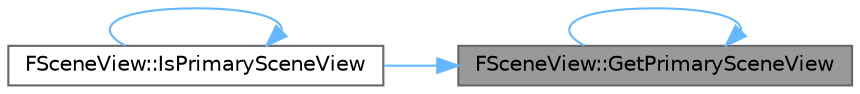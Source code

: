 digraph "FSceneView::GetPrimarySceneView"
{
 // INTERACTIVE_SVG=YES
 // LATEX_PDF_SIZE
  bgcolor="transparent";
  edge [fontname=Helvetica,fontsize=10,labelfontname=Helvetica,labelfontsize=10];
  node [fontname=Helvetica,fontsize=10,shape=box,height=0.2,width=0.4];
  rankdir="RL";
  Node1 [id="Node000001",label="FSceneView::GetPrimarySceneView",height=0.2,width=0.4,color="gray40", fillcolor="grey60", style="filled", fontcolor="black",tooltip="Get the primary view associated with the secondary view."];
  Node1 -> Node1 [id="edge1_Node000001_Node000001",dir="back",color="steelblue1",style="solid",tooltip=" "];
  Node1 -> Node2 [id="edge2_Node000001_Node000002",dir="back",color="steelblue1",style="solid",tooltip=" "];
  Node2 [id="Node000002",label="FSceneView::IsPrimarySceneView",height=0.2,width=0.4,color="grey40", fillcolor="white", style="filled",URL="$d1/d4c/classFSceneView.html#a823483ba5cf9db5c2a1002e25ea75d33",tooltip="Checks whether this is the primary view of a stereo pair (important in instanced stereo rendering)."];
  Node2 -> Node2 [id="edge3_Node000002_Node000002",dir="back",color="steelblue1",style="solid",tooltip=" "];
}
